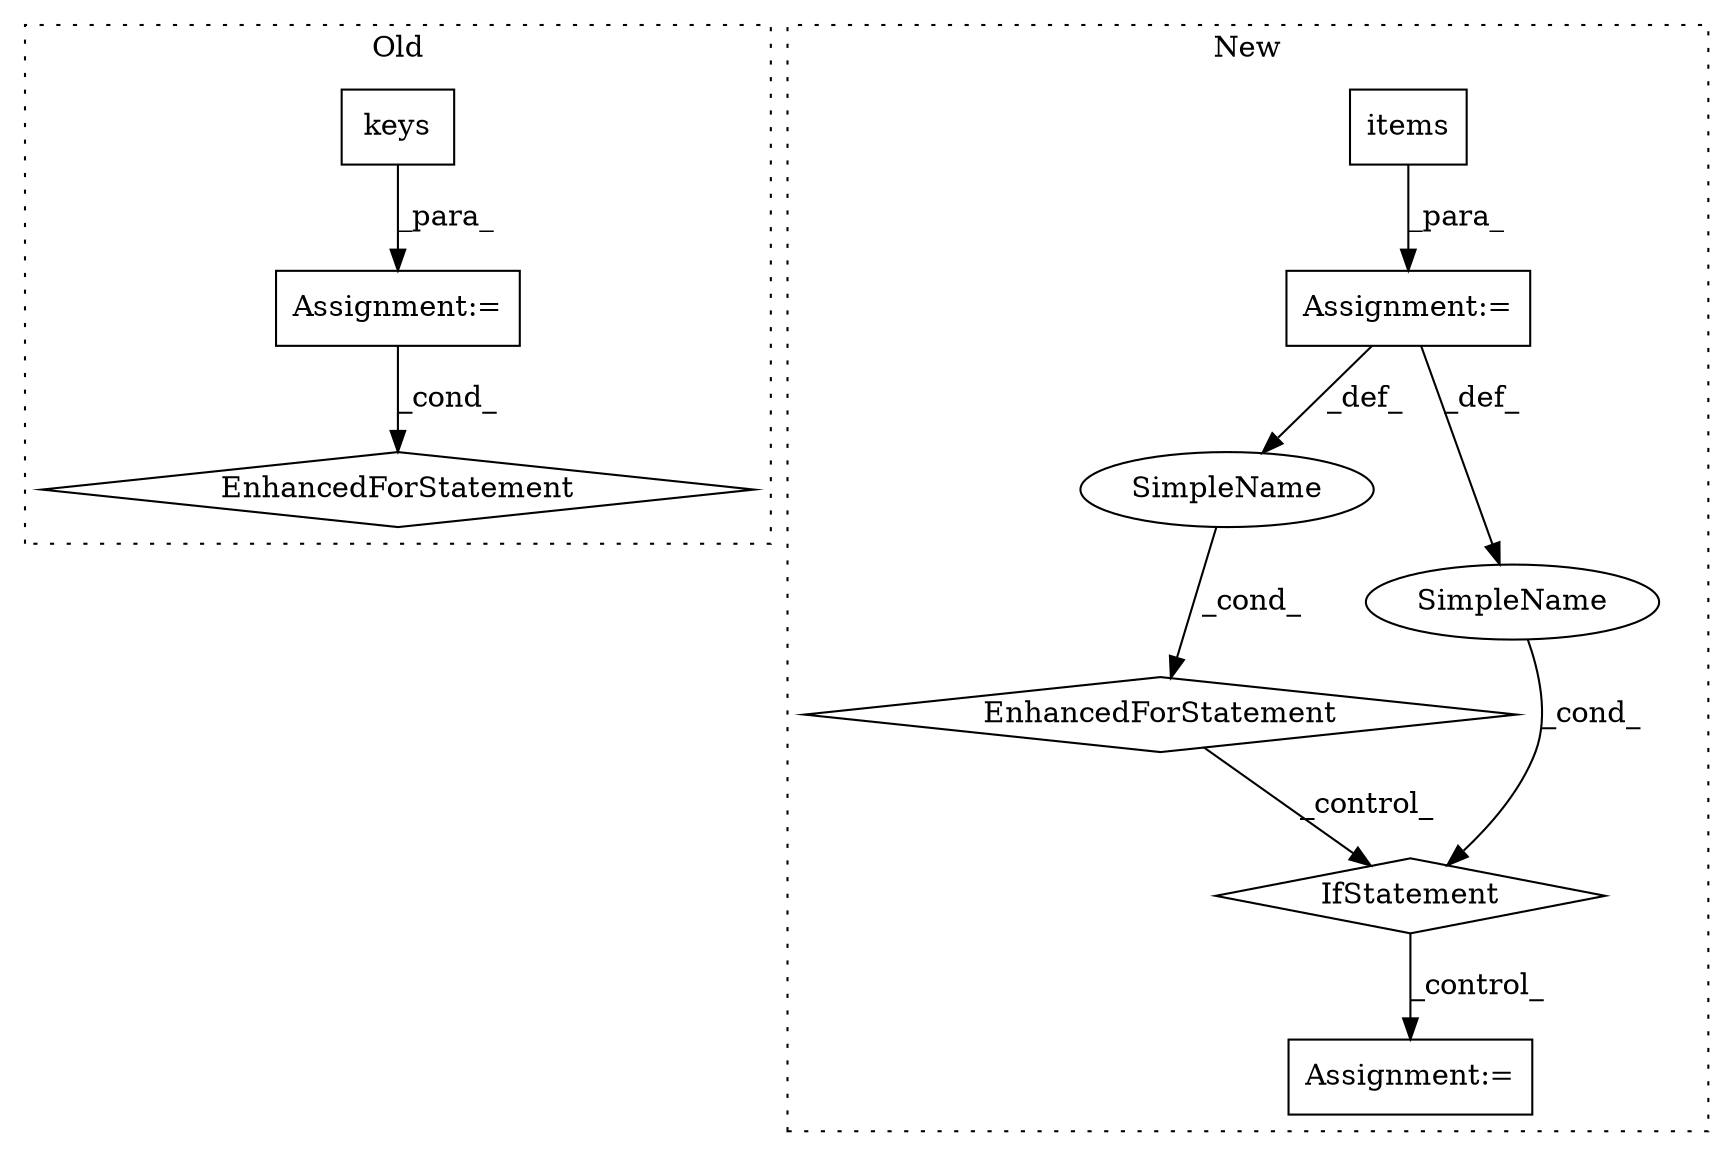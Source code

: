 digraph G {
subgraph cluster0 {
1 [label="keys" a="32" s="6200" l="6" shape="box"];
4 [label="Assignment:=" a="7" s="6187" l="1" shape="box"];
5 [label="EnhancedForStatement" a="70" s="6215,6292" l="57,2" shape="diamond"];
label = "Old";
style="dotted";
}
subgraph cluster1 {
2 [label="items" a="32" s="6199" l="7" shape="box"];
3 [label="Assignment:=" a="7" s="6088,6206" l="69,2" shape="box"];
6 [label="EnhancedForStatement" a="70" s="6088,6206" l="69,2" shape="diamond"];
7 [label="IfStatement" a="25" s="6218,6250" l="4,2" shape="diamond"];
8 [label="SimpleName" a="42" s="6161" l="1" shape="ellipse"];
9 [label="Assignment:=" a="7" s="6353" l="1" shape="box"];
10 [label="SimpleName" a="42" s="" l="" shape="ellipse"];
label = "New";
style="dotted";
}
1 -> 4 [label="_para_"];
2 -> 3 [label="_para_"];
3 -> 8 [label="_def_"];
3 -> 10 [label="_def_"];
4 -> 5 [label="_cond_"];
6 -> 7 [label="_control_"];
7 -> 9 [label="_control_"];
8 -> 6 [label="_cond_"];
10 -> 7 [label="_cond_"];
}